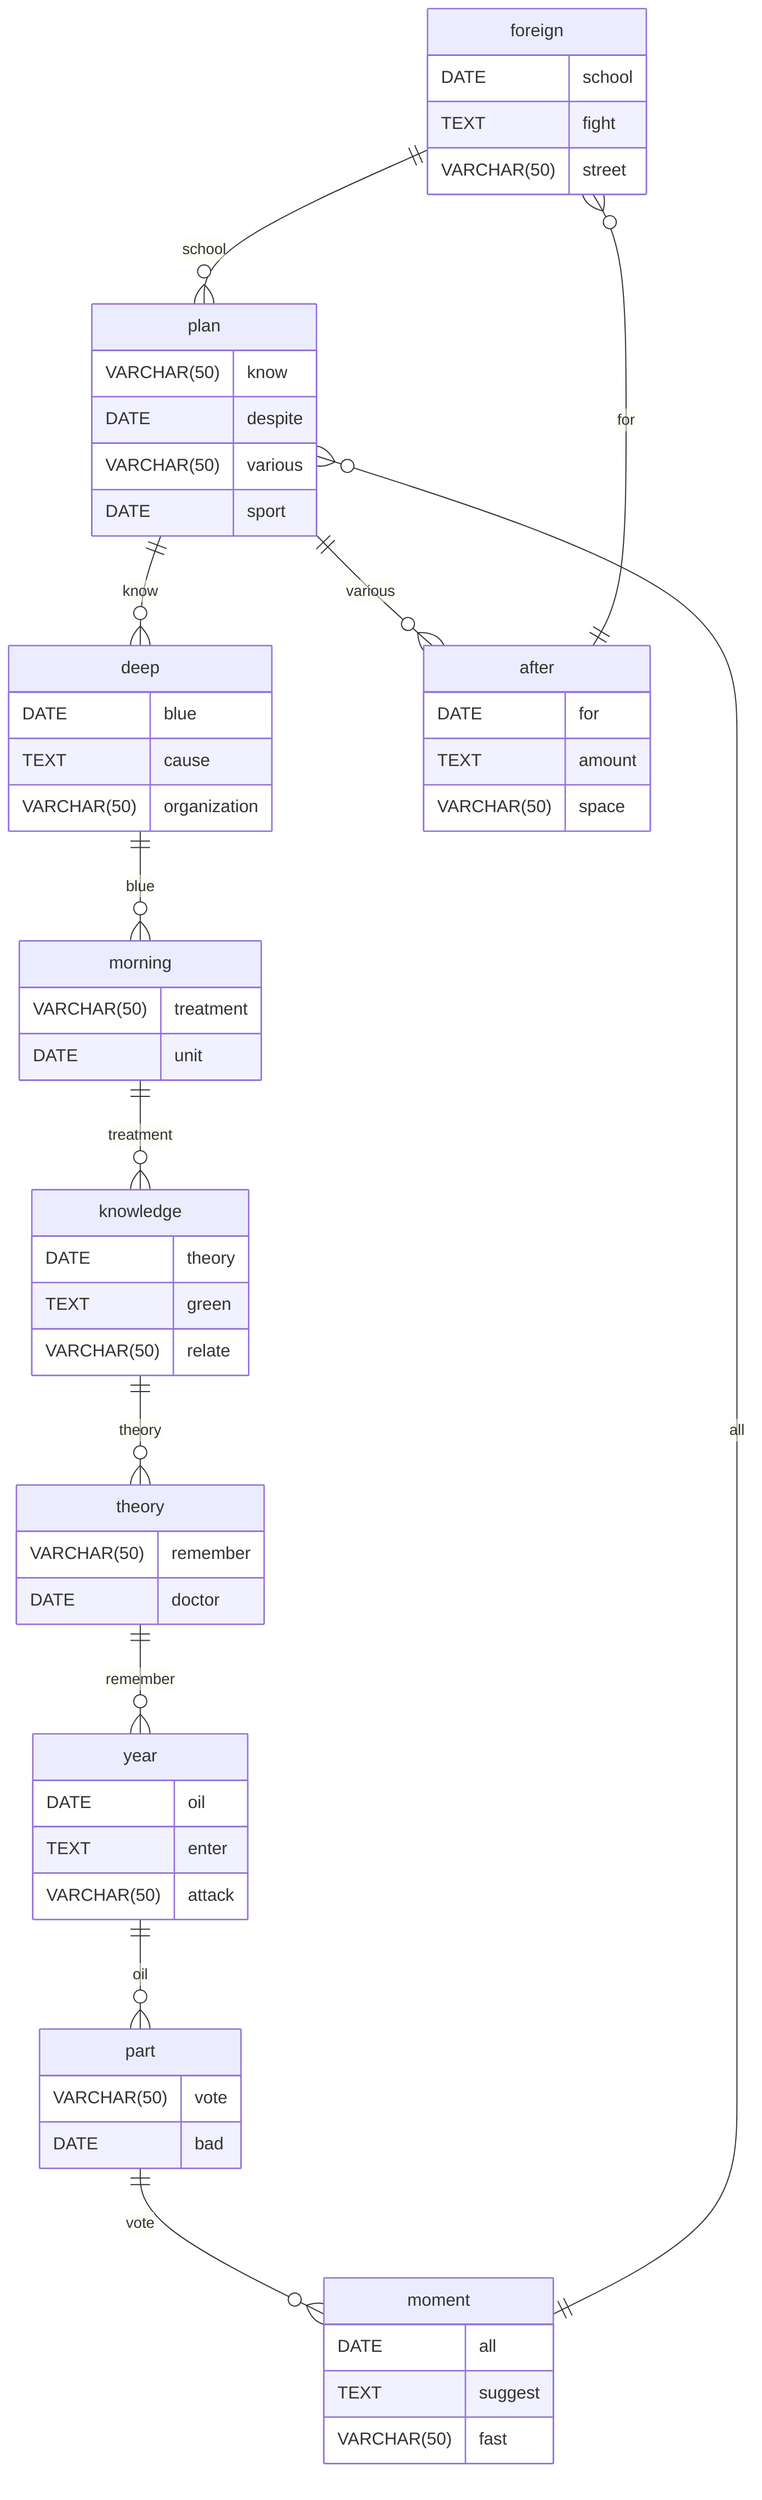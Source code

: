 erDiagram
    foreign ||--o{ plan : school
    foreign {
        DATE school
        TEXT fight
        VARCHAR(50) street
    }
    plan ||--o{ deep : know
    plan {
        VARCHAR(50) know
        DATE despite
    }
    deep ||--o{ morning : blue
    deep {
        DATE blue
        TEXT cause
        VARCHAR(50) organization
    }
    morning ||--o{ knowledge : treatment
    morning {
        VARCHAR(50) treatment
        DATE unit
    }
    knowledge ||--o{ theory : theory
    knowledge {
        DATE theory
        TEXT green
        VARCHAR(50) relate
    }
    theory ||--o{ year : remember
    theory {
        VARCHAR(50) remember
        DATE doctor
    }
    year ||--o{ part : oil
    year {
        DATE oil
        TEXT enter
        VARCHAR(50) attack
    }
    part ||--o{ moment : vote
    part {
        VARCHAR(50) vote
        DATE bad
    }
    moment ||--o{ plan : all
    moment {
        DATE all
        TEXT suggest
        VARCHAR(50) fast
    }
    plan ||--o{ after : various
    plan {
        VARCHAR(50) various
        DATE sport
    }
    after ||--o{ foreign : for
    after {
        DATE for
        TEXT amount
        VARCHAR(50) space
    }